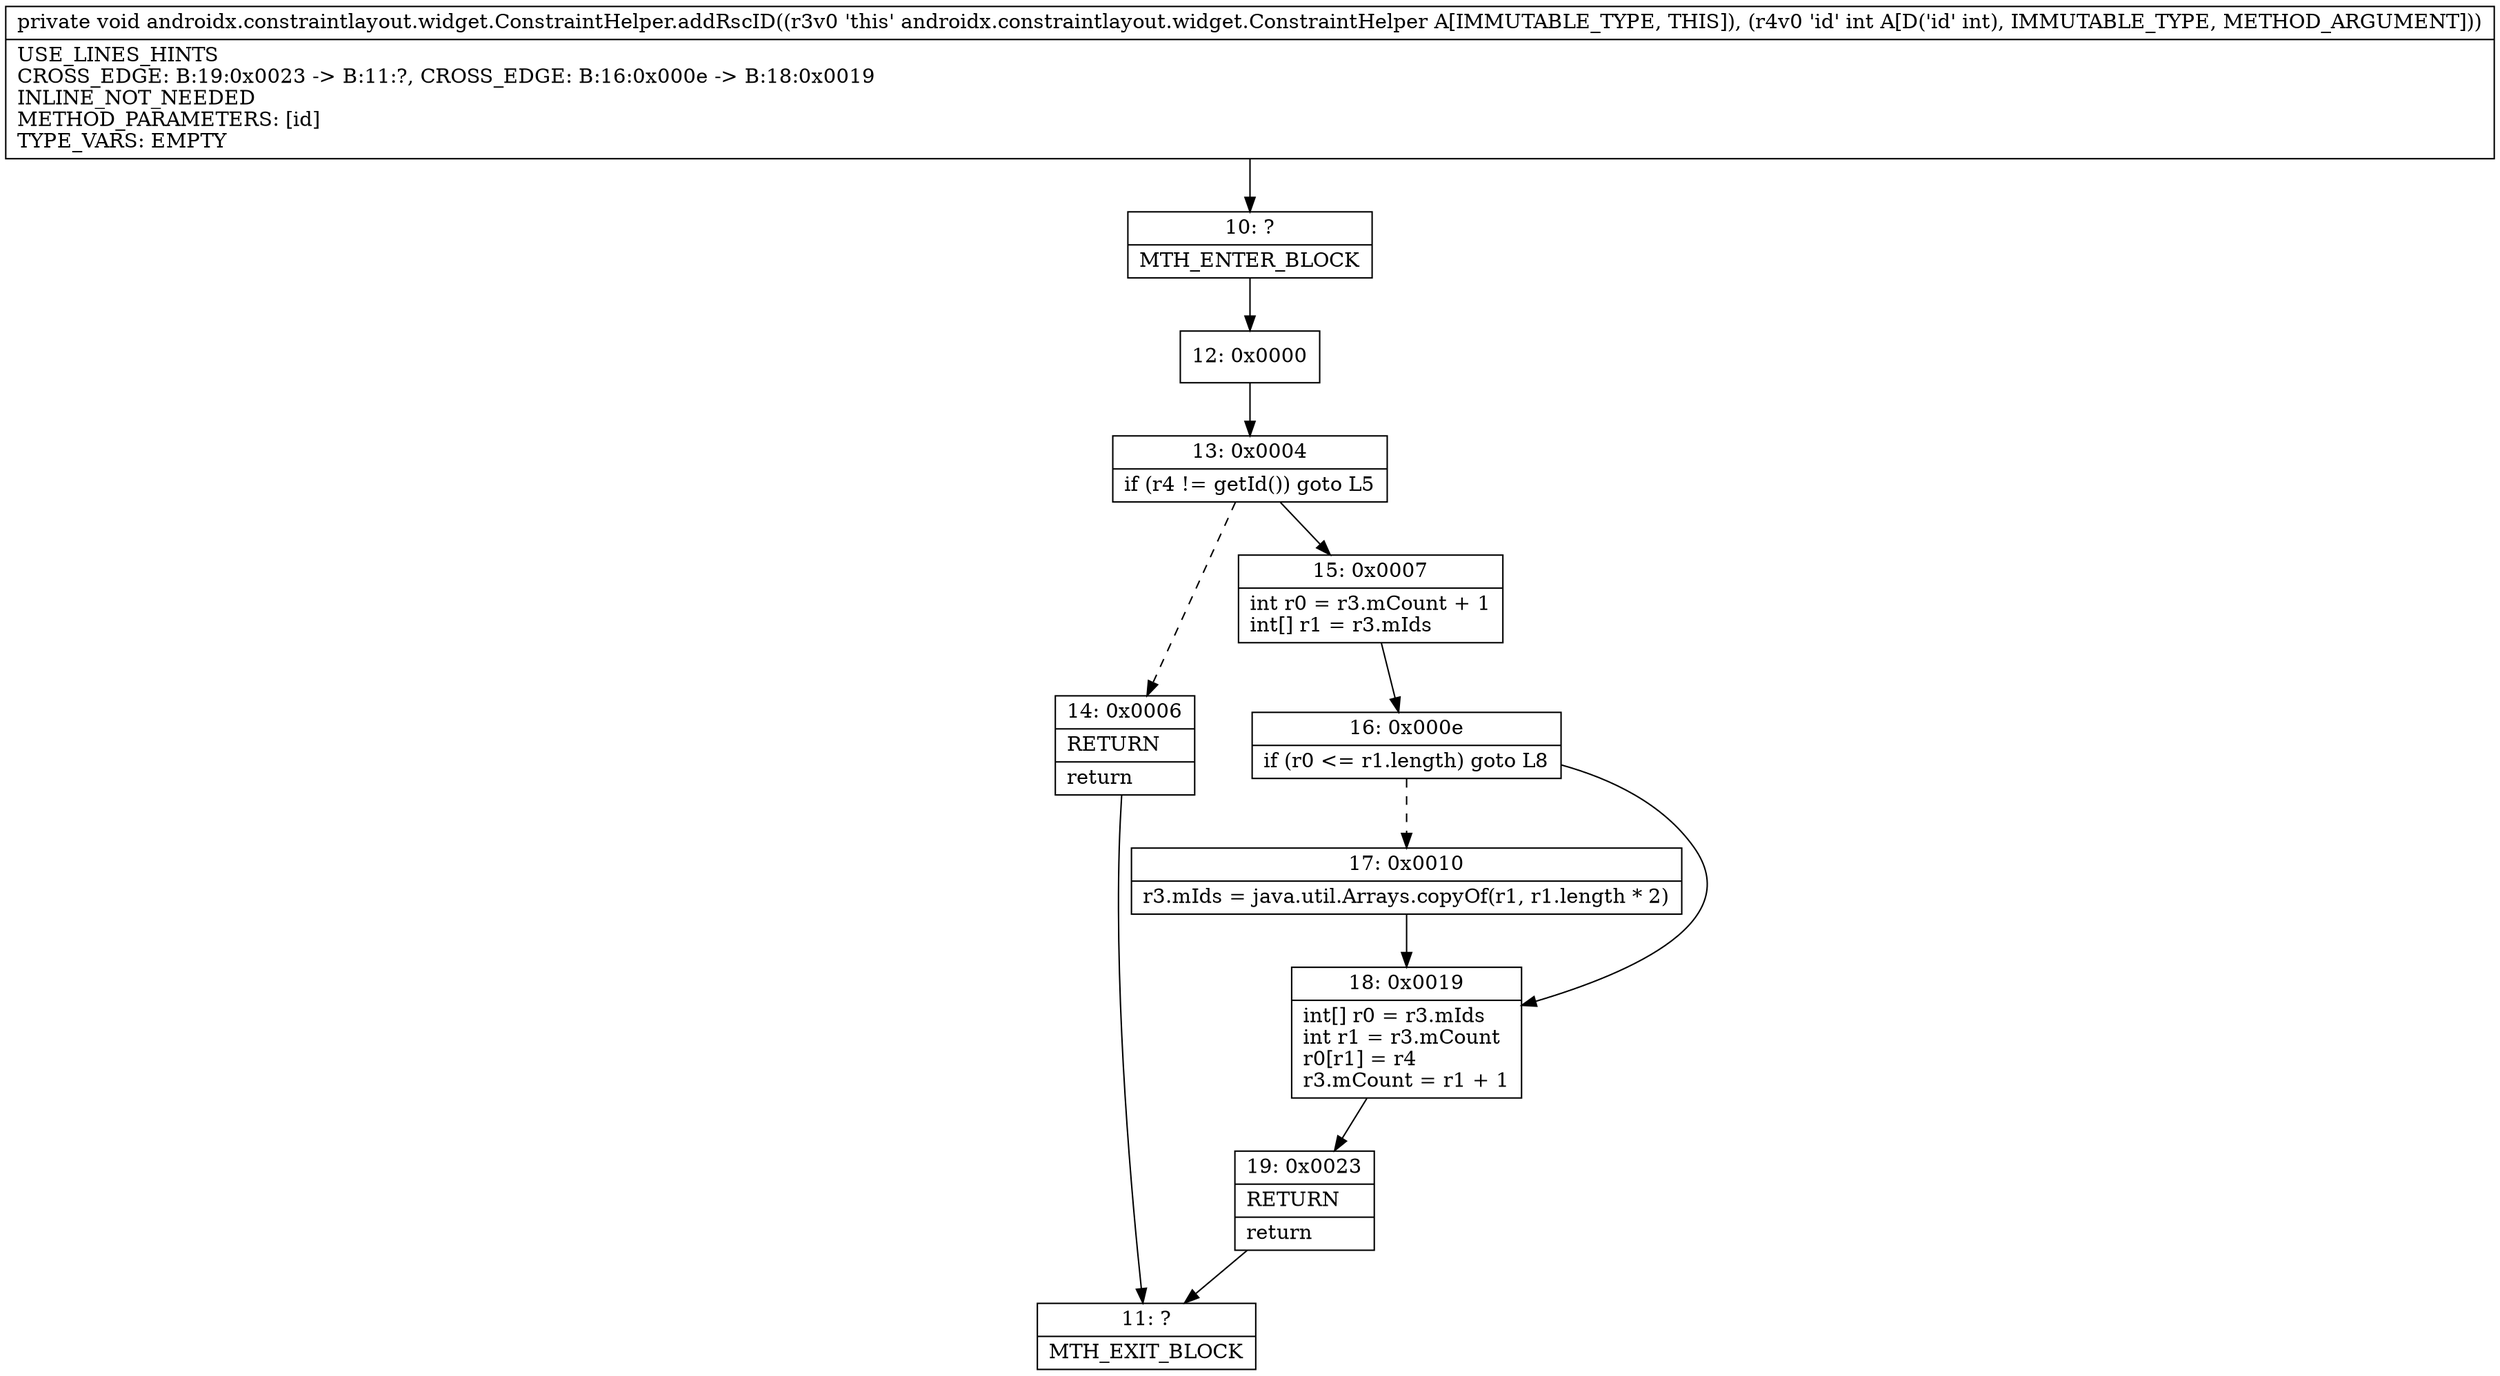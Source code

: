 digraph "CFG forandroidx.constraintlayout.widget.ConstraintHelper.addRscID(I)V" {
Node_10 [shape=record,label="{10\:\ ?|MTH_ENTER_BLOCK\l}"];
Node_12 [shape=record,label="{12\:\ 0x0000}"];
Node_13 [shape=record,label="{13\:\ 0x0004|if (r4 != getId()) goto L5\l}"];
Node_14 [shape=record,label="{14\:\ 0x0006|RETURN\l|return\l}"];
Node_11 [shape=record,label="{11\:\ ?|MTH_EXIT_BLOCK\l}"];
Node_15 [shape=record,label="{15\:\ 0x0007|int r0 = r3.mCount + 1\lint[] r1 = r3.mIds\l}"];
Node_16 [shape=record,label="{16\:\ 0x000e|if (r0 \<= r1.length) goto L8\l}"];
Node_17 [shape=record,label="{17\:\ 0x0010|r3.mIds = java.util.Arrays.copyOf(r1, r1.length * 2)\l}"];
Node_18 [shape=record,label="{18\:\ 0x0019|int[] r0 = r3.mIds\lint r1 = r3.mCount\lr0[r1] = r4\lr3.mCount = r1 + 1\l}"];
Node_19 [shape=record,label="{19\:\ 0x0023|RETURN\l|return\l}"];
MethodNode[shape=record,label="{private void androidx.constraintlayout.widget.ConstraintHelper.addRscID((r3v0 'this' androidx.constraintlayout.widget.ConstraintHelper A[IMMUTABLE_TYPE, THIS]), (r4v0 'id' int A[D('id' int), IMMUTABLE_TYPE, METHOD_ARGUMENT]))  | USE_LINES_HINTS\lCROSS_EDGE: B:19:0x0023 \-\> B:11:?, CROSS_EDGE: B:16:0x000e \-\> B:18:0x0019\lINLINE_NOT_NEEDED\lMETHOD_PARAMETERS: [id]\lTYPE_VARS: EMPTY\l}"];
MethodNode -> Node_10;Node_10 -> Node_12;
Node_12 -> Node_13;
Node_13 -> Node_14[style=dashed];
Node_13 -> Node_15;
Node_14 -> Node_11;
Node_15 -> Node_16;
Node_16 -> Node_17[style=dashed];
Node_16 -> Node_18;
Node_17 -> Node_18;
Node_18 -> Node_19;
Node_19 -> Node_11;
}

